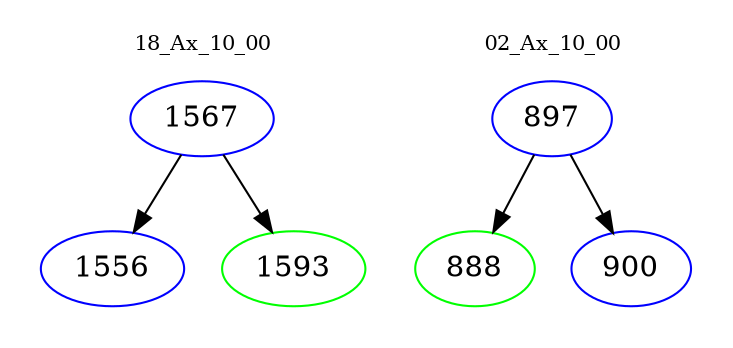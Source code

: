 digraph{
subgraph cluster_0 {
color = white
label = "18_Ax_10_00";
fontsize=10;
T0_1567 [label="1567", color="blue"]
T0_1567 -> T0_1556 [color="black"]
T0_1556 [label="1556", color="blue"]
T0_1567 -> T0_1593 [color="black"]
T0_1593 [label="1593", color="green"]
}
subgraph cluster_1 {
color = white
label = "02_Ax_10_00";
fontsize=10;
T1_897 [label="897", color="blue"]
T1_897 -> T1_888 [color="black"]
T1_888 [label="888", color="green"]
T1_897 -> T1_900 [color="black"]
T1_900 [label="900", color="blue"]
}
}
